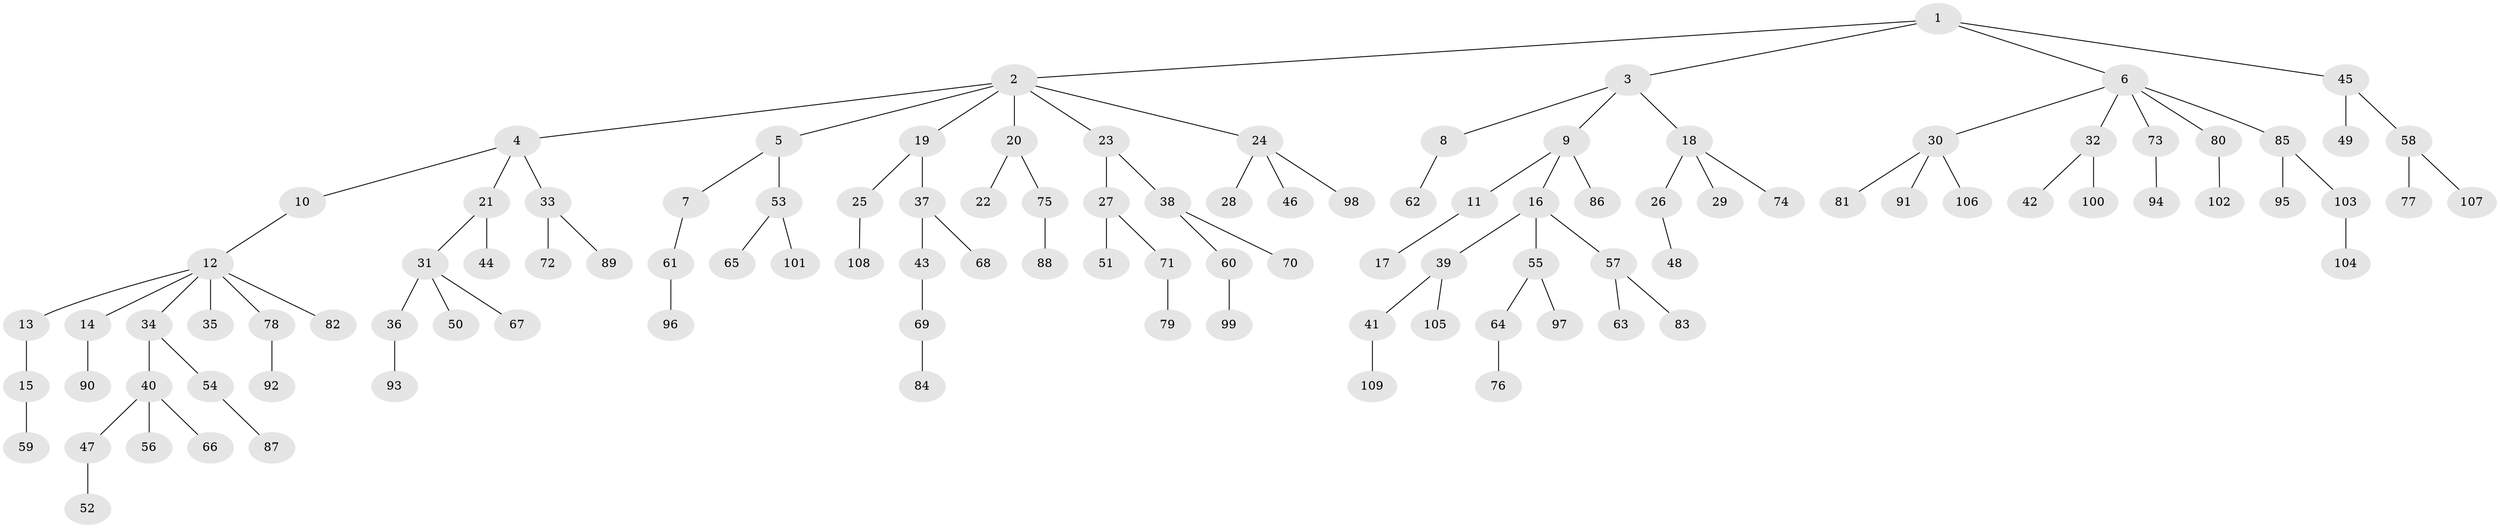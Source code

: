 // coarse degree distribution, {5: 0.028985507246376812, 8: 0.028985507246376812, 6: 0.014492753623188406, 4: 0.014492753623188406, 7: 0.014492753623188406, 2: 0.18840579710144928, 1: 0.5797101449275363, 3: 0.13043478260869565}
// Generated by graph-tools (version 1.1) at 2025/24/03/03/25 07:24:05]
// undirected, 109 vertices, 108 edges
graph export_dot {
graph [start="1"]
  node [color=gray90,style=filled];
  1;
  2;
  3;
  4;
  5;
  6;
  7;
  8;
  9;
  10;
  11;
  12;
  13;
  14;
  15;
  16;
  17;
  18;
  19;
  20;
  21;
  22;
  23;
  24;
  25;
  26;
  27;
  28;
  29;
  30;
  31;
  32;
  33;
  34;
  35;
  36;
  37;
  38;
  39;
  40;
  41;
  42;
  43;
  44;
  45;
  46;
  47;
  48;
  49;
  50;
  51;
  52;
  53;
  54;
  55;
  56;
  57;
  58;
  59;
  60;
  61;
  62;
  63;
  64;
  65;
  66;
  67;
  68;
  69;
  70;
  71;
  72;
  73;
  74;
  75;
  76;
  77;
  78;
  79;
  80;
  81;
  82;
  83;
  84;
  85;
  86;
  87;
  88;
  89;
  90;
  91;
  92;
  93;
  94;
  95;
  96;
  97;
  98;
  99;
  100;
  101;
  102;
  103;
  104;
  105;
  106;
  107;
  108;
  109;
  1 -- 2;
  1 -- 3;
  1 -- 6;
  1 -- 45;
  2 -- 4;
  2 -- 5;
  2 -- 19;
  2 -- 20;
  2 -- 23;
  2 -- 24;
  3 -- 8;
  3 -- 9;
  3 -- 18;
  4 -- 10;
  4 -- 21;
  4 -- 33;
  5 -- 7;
  5 -- 53;
  6 -- 30;
  6 -- 32;
  6 -- 73;
  6 -- 80;
  6 -- 85;
  7 -- 61;
  8 -- 62;
  9 -- 11;
  9 -- 16;
  9 -- 86;
  10 -- 12;
  11 -- 17;
  12 -- 13;
  12 -- 14;
  12 -- 34;
  12 -- 35;
  12 -- 78;
  12 -- 82;
  13 -- 15;
  14 -- 90;
  15 -- 59;
  16 -- 39;
  16 -- 55;
  16 -- 57;
  18 -- 26;
  18 -- 29;
  18 -- 74;
  19 -- 25;
  19 -- 37;
  20 -- 22;
  20 -- 75;
  21 -- 31;
  21 -- 44;
  23 -- 27;
  23 -- 38;
  24 -- 28;
  24 -- 46;
  24 -- 98;
  25 -- 108;
  26 -- 48;
  27 -- 51;
  27 -- 71;
  30 -- 81;
  30 -- 91;
  30 -- 106;
  31 -- 36;
  31 -- 50;
  31 -- 67;
  32 -- 42;
  32 -- 100;
  33 -- 72;
  33 -- 89;
  34 -- 40;
  34 -- 54;
  36 -- 93;
  37 -- 43;
  37 -- 68;
  38 -- 60;
  38 -- 70;
  39 -- 41;
  39 -- 105;
  40 -- 47;
  40 -- 56;
  40 -- 66;
  41 -- 109;
  43 -- 69;
  45 -- 49;
  45 -- 58;
  47 -- 52;
  53 -- 65;
  53 -- 101;
  54 -- 87;
  55 -- 64;
  55 -- 97;
  57 -- 63;
  57 -- 83;
  58 -- 77;
  58 -- 107;
  60 -- 99;
  61 -- 96;
  64 -- 76;
  69 -- 84;
  71 -- 79;
  73 -- 94;
  75 -- 88;
  78 -- 92;
  80 -- 102;
  85 -- 95;
  85 -- 103;
  103 -- 104;
}
